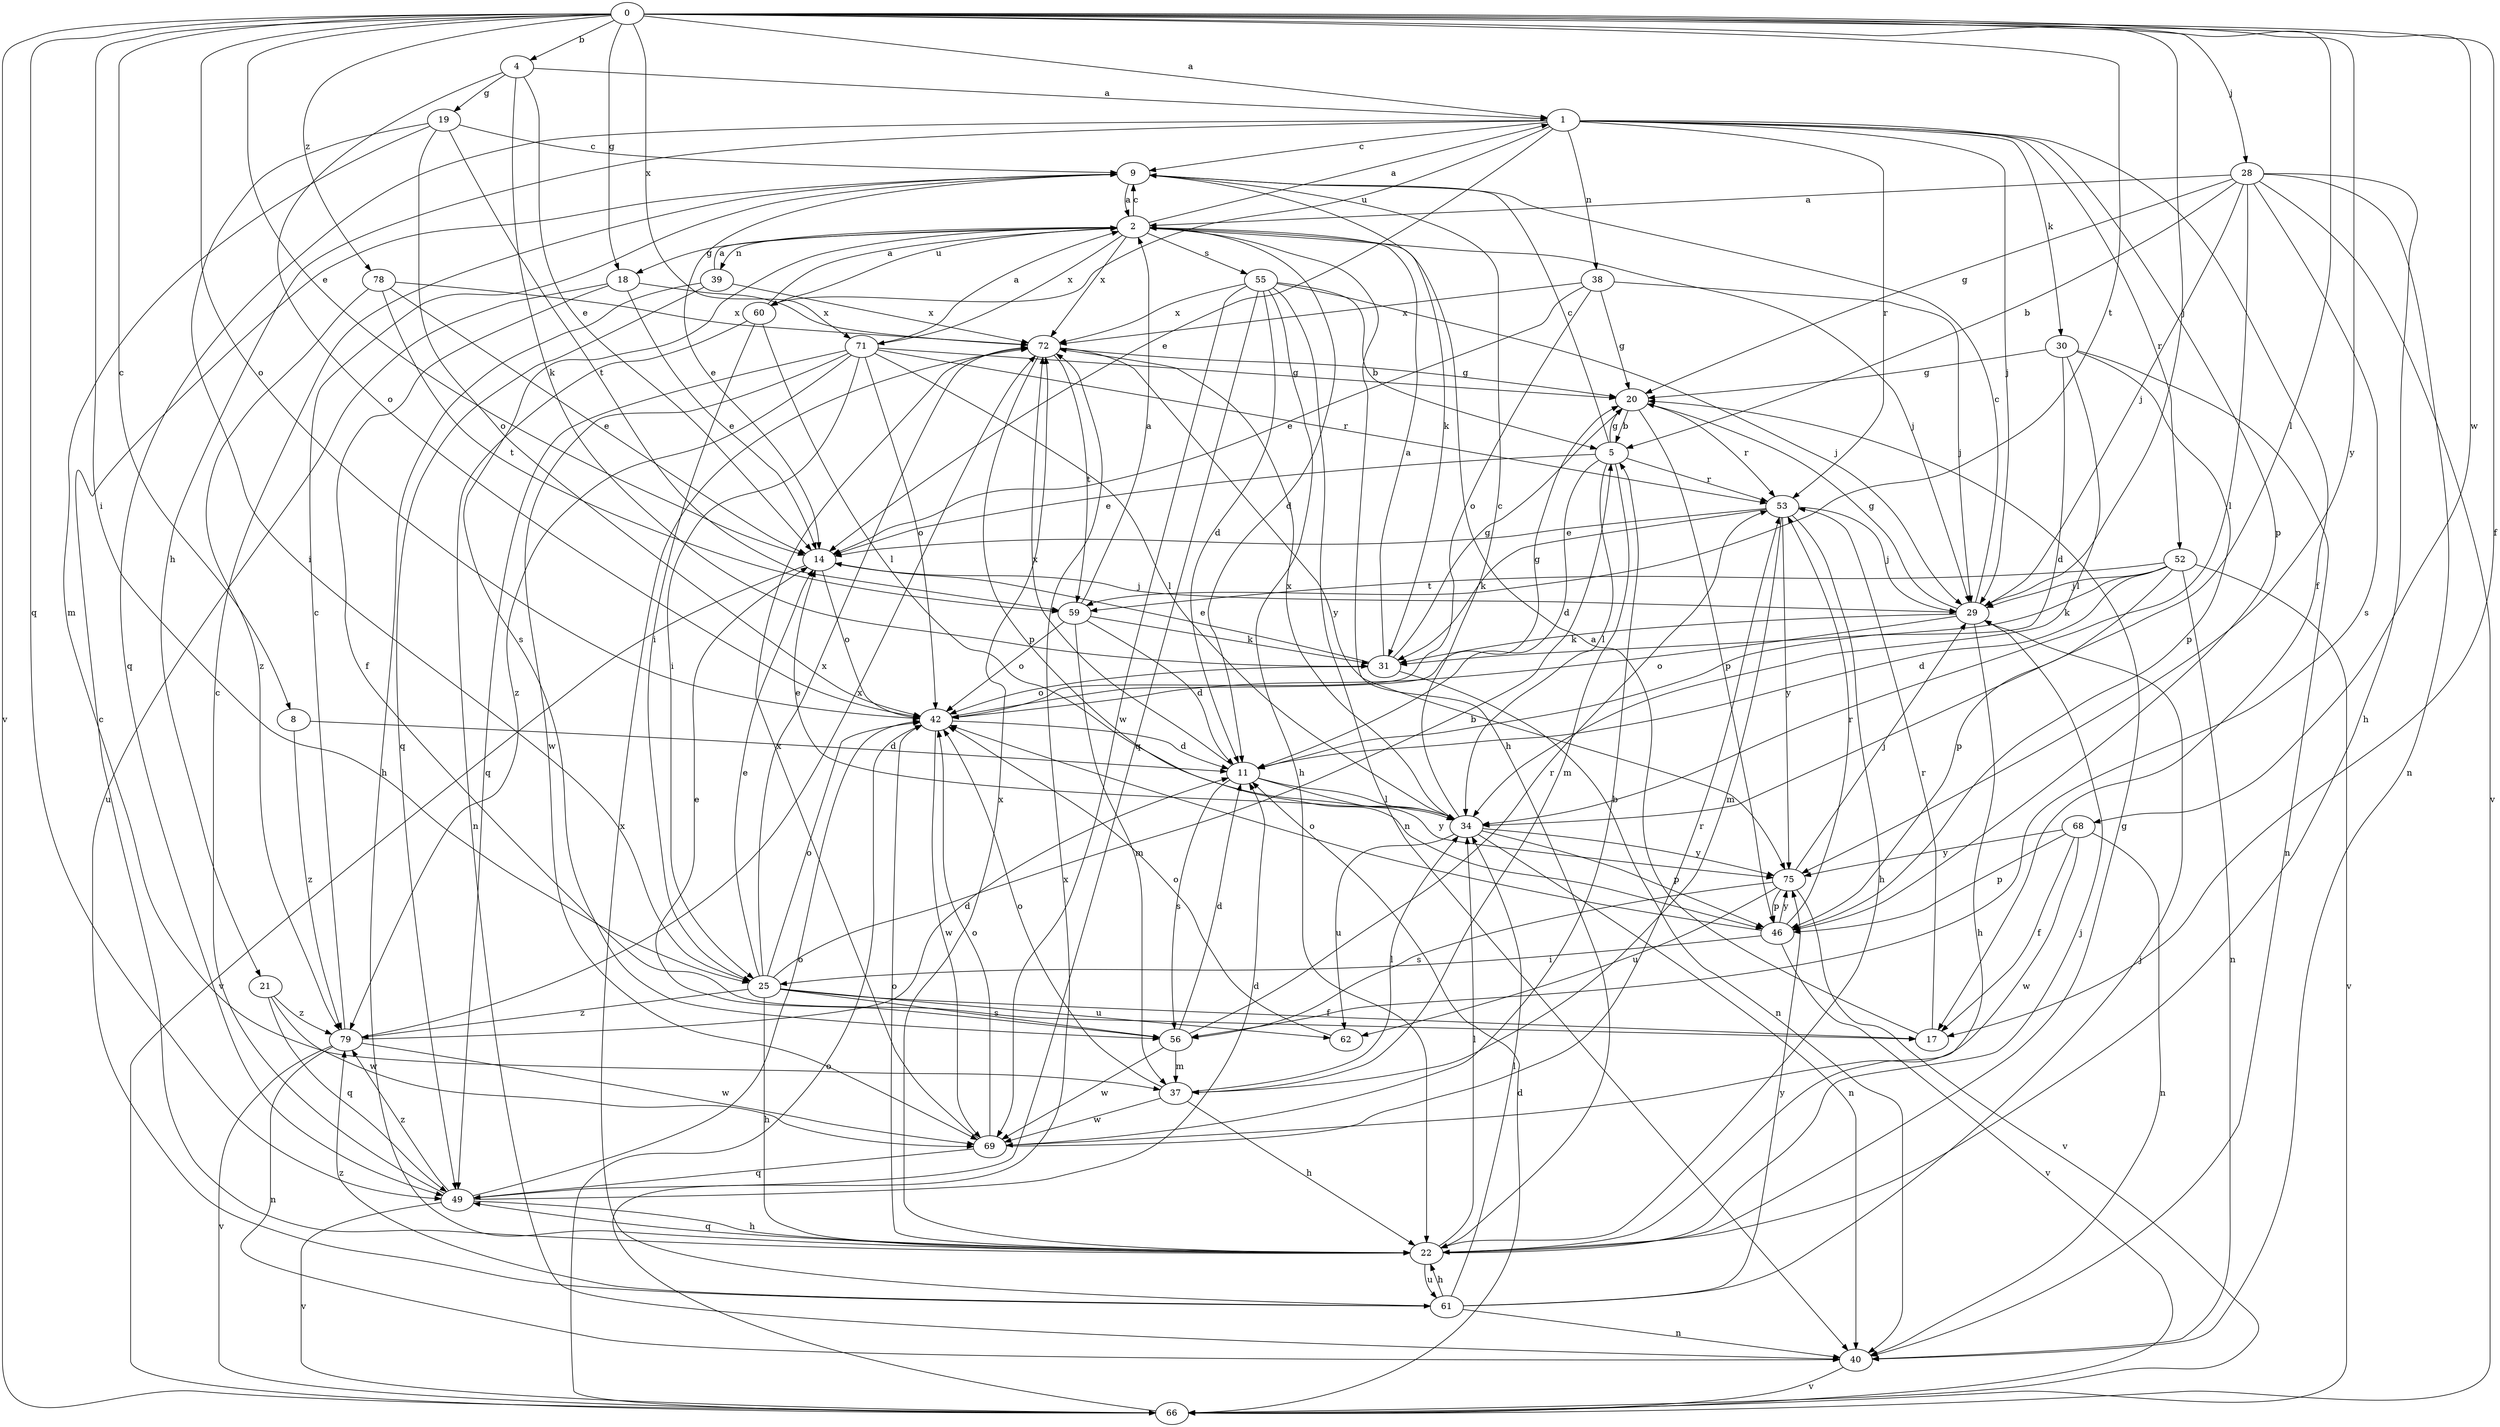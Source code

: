 strict digraph  {
0;
1;
2;
4;
5;
8;
9;
11;
14;
17;
18;
19;
20;
21;
22;
25;
28;
29;
30;
31;
34;
37;
38;
39;
40;
42;
46;
49;
52;
53;
55;
56;
59;
60;
61;
62;
66;
68;
69;
71;
72;
75;
78;
79;
0 -> 1  [label=a];
0 -> 4  [label=b];
0 -> 8  [label=c];
0 -> 14  [label=e];
0 -> 17  [label=f];
0 -> 18  [label=g];
0 -> 25  [label=i];
0 -> 28  [label=j];
0 -> 29  [label=j];
0 -> 34  [label=l];
0 -> 42  [label=o];
0 -> 49  [label=q];
0 -> 59  [label=t];
0 -> 66  [label=v];
0 -> 68  [label=w];
0 -> 71  [label=x];
0 -> 75  [label=y];
0 -> 78  [label=z];
1 -> 9  [label=c];
1 -> 14  [label=e];
1 -> 17  [label=f];
1 -> 21  [label=h];
1 -> 29  [label=j];
1 -> 30  [label=k];
1 -> 38  [label=n];
1 -> 46  [label=p];
1 -> 49  [label=q];
1 -> 52  [label=r];
1 -> 53  [label=r];
1 -> 60  [label=u];
2 -> 1  [label=a];
2 -> 9  [label=c];
2 -> 11  [label=d];
2 -> 18  [label=g];
2 -> 22  [label=h];
2 -> 29  [label=j];
2 -> 39  [label=n];
2 -> 55  [label=s];
2 -> 56  [label=s];
2 -> 60  [label=u];
2 -> 71  [label=x];
2 -> 72  [label=x];
4 -> 1  [label=a];
4 -> 14  [label=e];
4 -> 19  [label=g];
4 -> 31  [label=k];
4 -> 42  [label=o];
5 -> 9  [label=c];
5 -> 11  [label=d];
5 -> 14  [label=e];
5 -> 20  [label=g];
5 -> 34  [label=l];
5 -> 37  [label=m];
5 -> 53  [label=r];
8 -> 11  [label=d];
8 -> 79  [label=z];
9 -> 2  [label=a];
9 -> 14  [label=e];
9 -> 31  [label=k];
11 -> 34  [label=l];
11 -> 56  [label=s];
11 -> 72  [label=x];
11 -> 75  [label=y];
14 -> 29  [label=j];
14 -> 42  [label=o];
14 -> 66  [label=v];
17 -> 2  [label=a];
17 -> 53  [label=r];
18 -> 14  [label=e];
18 -> 17  [label=f];
18 -> 61  [label=u];
18 -> 72  [label=x];
19 -> 9  [label=c];
19 -> 25  [label=i];
19 -> 37  [label=m];
19 -> 42  [label=o];
19 -> 59  [label=t];
20 -> 5  [label=b];
20 -> 46  [label=p];
20 -> 53  [label=r];
21 -> 49  [label=q];
21 -> 69  [label=w];
21 -> 79  [label=z];
22 -> 9  [label=c];
22 -> 20  [label=g];
22 -> 29  [label=j];
22 -> 34  [label=l];
22 -> 42  [label=o];
22 -> 49  [label=q];
22 -> 61  [label=u];
22 -> 72  [label=x];
25 -> 5  [label=b];
25 -> 14  [label=e];
25 -> 17  [label=f];
25 -> 22  [label=h];
25 -> 42  [label=o];
25 -> 56  [label=s];
25 -> 62  [label=u];
25 -> 72  [label=x];
25 -> 79  [label=z];
28 -> 2  [label=a];
28 -> 5  [label=b];
28 -> 20  [label=g];
28 -> 22  [label=h];
28 -> 29  [label=j];
28 -> 34  [label=l];
28 -> 40  [label=n];
28 -> 56  [label=s];
28 -> 66  [label=v];
29 -> 9  [label=c];
29 -> 20  [label=g];
29 -> 22  [label=h];
29 -> 31  [label=k];
29 -> 42  [label=o];
30 -> 11  [label=d];
30 -> 20  [label=g];
30 -> 34  [label=l];
30 -> 40  [label=n];
30 -> 46  [label=p];
31 -> 2  [label=a];
31 -> 14  [label=e];
31 -> 20  [label=g];
31 -> 40  [label=n];
31 -> 42  [label=o];
34 -> 9  [label=c];
34 -> 14  [label=e];
34 -> 40  [label=n];
34 -> 46  [label=p];
34 -> 62  [label=u];
34 -> 72  [label=x];
34 -> 75  [label=y];
37 -> 22  [label=h];
37 -> 34  [label=l];
37 -> 42  [label=o];
37 -> 69  [label=w];
38 -> 14  [label=e];
38 -> 20  [label=g];
38 -> 29  [label=j];
38 -> 42  [label=o];
38 -> 72  [label=x];
39 -> 2  [label=a];
39 -> 22  [label=h];
39 -> 49  [label=q];
39 -> 72  [label=x];
40 -> 66  [label=v];
42 -> 11  [label=d];
42 -> 20  [label=g];
42 -> 69  [label=w];
46 -> 25  [label=i];
46 -> 42  [label=o];
46 -> 53  [label=r];
46 -> 66  [label=v];
46 -> 75  [label=y];
49 -> 9  [label=c];
49 -> 11  [label=d];
49 -> 22  [label=h];
49 -> 42  [label=o];
49 -> 66  [label=v];
49 -> 79  [label=z];
52 -> 11  [label=d];
52 -> 29  [label=j];
52 -> 31  [label=k];
52 -> 40  [label=n];
52 -> 46  [label=p];
52 -> 59  [label=t];
52 -> 66  [label=v];
53 -> 14  [label=e];
53 -> 22  [label=h];
53 -> 29  [label=j];
53 -> 31  [label=k];
53 -> 37  [label=m];
53 -> 75  [label=y];
55 -> 5  [label=b];
55 -> 11  [label=d];
55 -> 22  [label=h];
55 -> 29  [label=j];
55 -> 40  [label=n];
55 -> 49  [label=q];
55 -> 69  [label=w];
55 -> 72  [label=x];
56 -> 11  [label=d];
56 -> 14  [label=e];
56 -> 37  [label=m];
56 -> 53  [label=r];
56 -> 69  [label=w];
59 -> 2  [label=a];
59 -> 11  [label=d];
59 -> 31  [label=k];
59 -> 37  [label=m];
59 -> 42  [label=o];
60 -> 2  [label=a];
60 -> 25  [label=i];
60 -> 34  [label=l];
60 -> 40  [label=n];
61 -> 22  [label=h];
61 -> 29  [label=j];
61 -> 34  [label=l];
61 -> 40  [label=n];
61 -> 72  [label=x];
61 -> 75  [label=y];
61 -> 79  [label=z];
62 -> 42  [label=o];
66 -> 11  [label=d];
66 -> 42  [label=o];
66 -> 72  [label=x];
68 -> 17  [label=f];
68 -> 40  [label=n];
68 -> 46  [label=p];
68 -> 69  [label=w];
68 -> 75  [label=y];
69 -> 5  [label=b];
69 -> 42  [label=o];
69 -> 49  [label=q];
69 -> 53  [label=r];
69 -> 72  [label=x];
71 -> 2  [label=a];
71 -> 20  [label=g];
71 -> 25  [label=i];
71 -> 34  [label=l];
71 -> 42  [label=o];
71 -> 49  [label=q];
71 -> 53  [label=r];
71 -> 69  [label=w];
71 -> 79  [label=z];
72 -> 20  [label=g];
72 -> 46  [label=p];
72 -> 59  [label=t];
72 -> 75  [label=y];
75 -> 29  [label=j];
75 -> 46  [label=p];
75 -> 56  [label=s];
75 -> 62  [label=u];
75 -> 66  [label=v];
78 -> 14  [label=e];
78 -> 59  [label=t];
78 -> 72  [label=x];
78 -> 79  [label=z];
79 -> 9  [label=c];
79 -> 11  [label=d];
79 -> 40  [label=n];
79 -> 66  [label=v];
79 -> 69  [label=w];
79 -> 72  [label=x];
}
